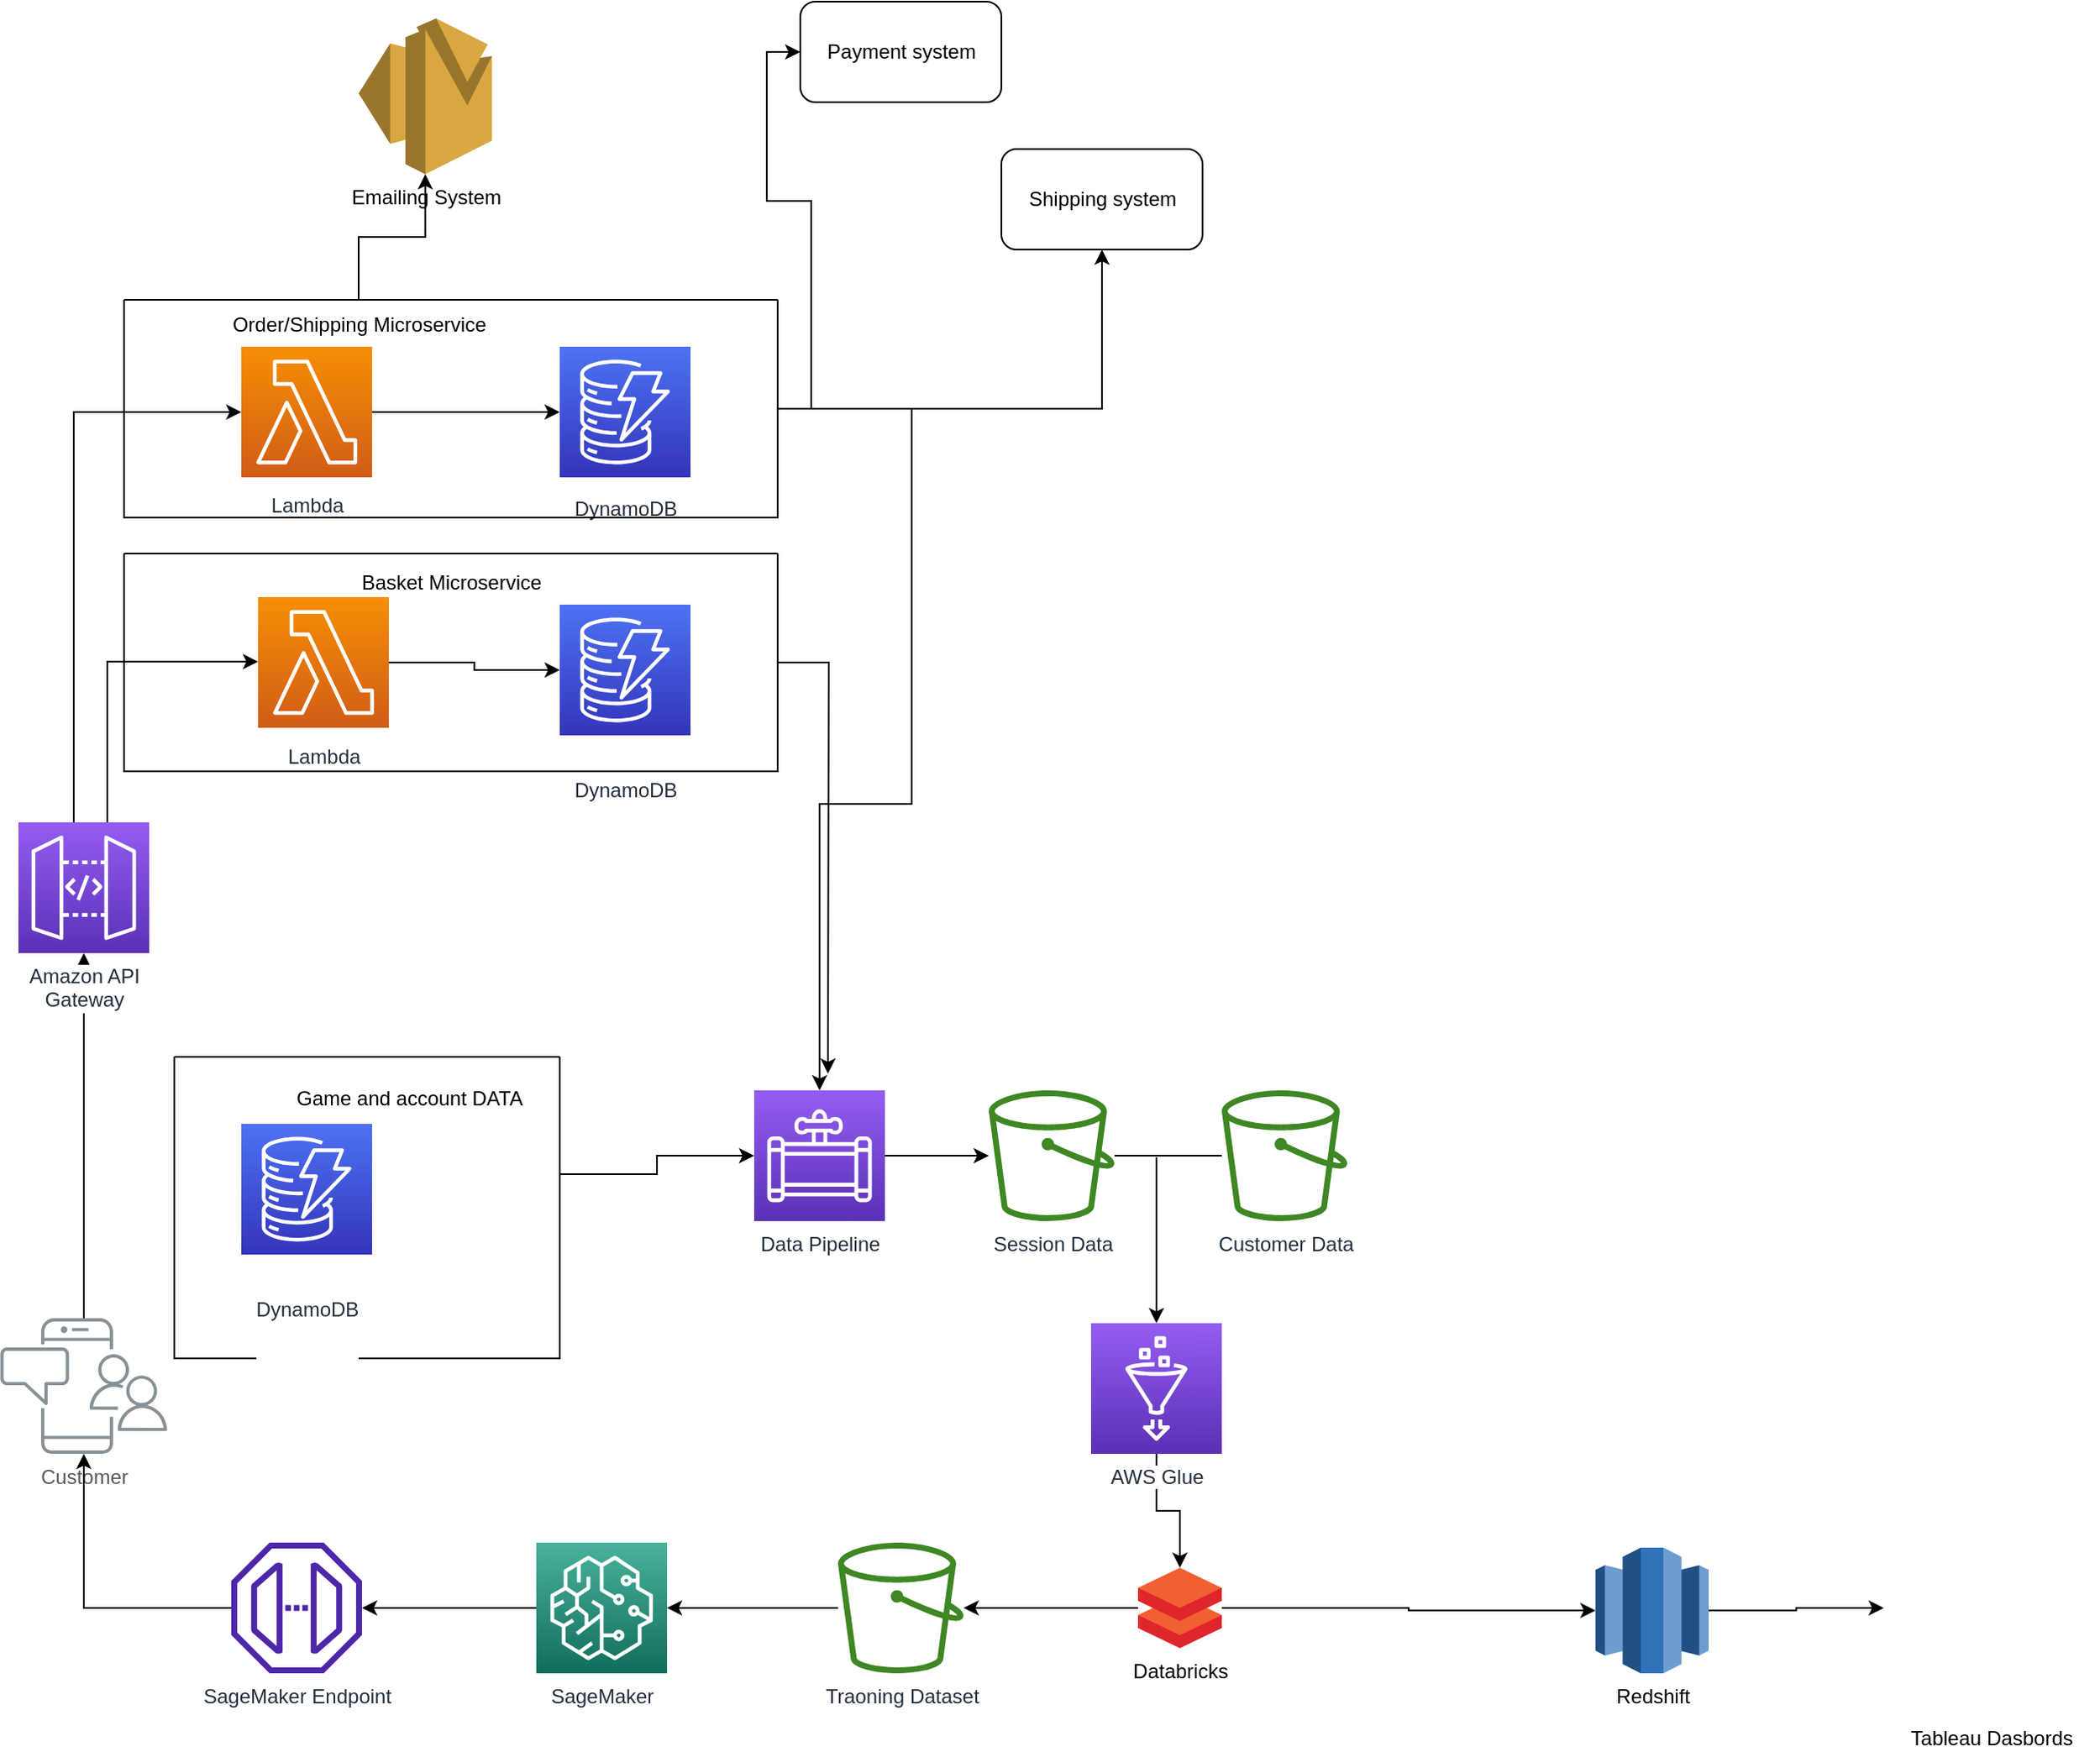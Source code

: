 <mxfile version="20.2.8" type="github">
  <diagram id="Ht1M8jgEwFfnCIfOTk4-" name="Page-1">
    <mxGraphModel dx="2893" dy="1500" grid="1" gridSize="10" guides="1" tooltips="1" connect="1" arrows="1" fold="1" page="1" pageScale="1" pageWidth="1654" pageHeight="1169" math="0" shadow="0">
      <root>
        <mxCell id="0" />
        <mxCell id="1" parent="0" />
        <mxCell id="upP_JpkpyjL7S7ulsonY-70" value="" style="edgeStyle=orthogonalEdgeStyle;rounded=0;orthogonalLoop=1;jettySize=auto;html=1;" edge="1" parent="1" source="UEzPUAAOIrF-is8g5C7q-110" target="UEzPUAAOIrF-is8g5C7q-114">
          <mxGeometry relative="1" as="geometry">
            <mxPoint x="116" y="725.5" as="targetPoint" />
          </mxGeometry>
        </mxCell>
        <mxCell id="UEzPUAAOIrF-is8g5C7q-110" value="Customer" style="outlineConnect=0;gradientColor=none;fontColor=#545B64;strokeColor=none;fillColor=#879196;dashed=0;verticalLabelPosition=bottom;verticalAlign=top;align=center;html=1;fontSize=12;fontStyle=0;aspect=fixed;shape=mxgraph.aws4.illustration_notification;pointerEvents=1;labelBackgroundColor=#ffffff;" parent="1" vertex="1">
          <mxGeometry x="66" y="816" width="100" height="81" as="geometry" />
        </mxCell>
        <mxCell id="upP_JpkpyjL7S7ulsonY-90" value="" style="edgeStyle=orthogonalEdgeStyle;rounded=0;orthogonalLoop=1;jettySize=auto;html=1;" edge="1" parent="1" source="UEzPUAAOIrF-is8g5C7q-114" target="upP_JpkpyjL7S7ulsonY-77">
          <mxGeometry relative="1" as="geometry">
            <mxPoint x="116" y="440" as="targetPoint" />
            <Array as="points">
              <mxPoint x="110" y="275" />
            </Array>
          </mxGeometry>
        </mxCell>
        <mxCell id="upP_JpkpyjL7S7ulsonY-92" value="" style="edgeStyle=orthogonalEdgeStyle;rounded=0;orthogonalLoop=1;jettySize=auto;html=1;" edge="1" parent="1" source="UEzPUAAOIrF-is8g5C7q-114" target="upP_JpkpyjL7S7ulsonY-76">
          <mxGeometry relative="1" as="geometry">
            <mxPoint x="116" y="431" as="targetPoint" />
            <Array as="points">
              <mxPoint x="130" y="424" />
            </Array>
          </mxGeometry>
        </mxCell>
        <mxCell id="UEzPUAAOIrF-is8g5C7q-114" value="Amazon API&lt;br&gt;Gateway&lt;br&gt;" style="outlineConnect=0;fontColor=#232F3E;gradientColor=#945DF2;gradientDirection=north;fillColor=#5A30B5;strokeColor=#ffffff;dashed=0;verticalLabelPosition=bottom;verticalAlign=top;align=center;html=1;fontSize=12;fontStyle=0;aspect=fixed;shape=mxgraph.aws4.resourceIcon;resIcon=mxgraph.aws4.api_gateway;labelBackgroundColor=#ffffff;" parent="1" vertex="1">
          <mxGeometry x="77" y="520" width="78" height="78" as="geometry" />
        </mxCell>
        <mxCell id="upP_JpkpyjL7S7ulsonY-38" value="" style="edgeStyle=orthogonalEdgeStyle;rounded=0;orthogonalLoop=1;jettySize=auto;html=1;" edge="1" parent="1" source="upP_JpkpyjL7S7ulsonY-2" target="upP_JpkpyjL7S7ulsonY-6">
          <mxGeometry relative="1" as="geometry" />
        </mxCell>
        <mxCell id="upP_JpkpyjL7S7ulsonY-2" value="SageMaker" style="sketch=0;points=[[0,0,0],[0.25,0,0],[0.5,0,0],[0.75,0,0],[1,0,0],[0,1,0],[0.25,1,0],[0.5,1,0],[0.75,1,0],[1,1,0],[0,0.25,0],[0,0.5,0],[0,0.75,0],[1,0.25,0],[1,0.5,0],[1,0.75,0]];outlineConnect=0;fontColor=#232F3E;gradientColor=#4AB29A;gradientDirection=north;fillColor=#116D5B;strokeColor=#ffffff;dashed=0;verticalLabelPosition=bottom;verticalAlign=top;align=center;html=1;fontSize=12;fontStyle=0;aspect=fixed;shape=mxgraph.aws4.resourceIcon;resIcon=mxgraph.aws4.sagemaker;" vertex="1" parent="1">
          <mxGeometry x="386" y="950" width="78" height="78" as="geometry" />
        </mxCell>
        <mxCell id="upP_JpkpyjL7S7ulsonY-6" value="SageMaker Endpoint" style="sketch=0;outlineConnect=0;fontColor=#232F3E;gradientColor=none;fillColor=#4D27AA;strokeColor=none;dashed=0;verticalLabelPosition=bottom;verticalAlign=top;align=center;html=1;fontSize=12;fontStyle=0;aspect=fixed;pointerEvents=1;shape=mxgraph.aws4.endpoint;" vertex="1" parent="1">
          <mxGeometry x="204" y="950" width="78" height="78" as="geometry" />
        </mxCell>
        <mxCell id="upP_JpkpyjL7S7ulsonY-11" value="Session Data" style="sketch=0;outlineConnect=0;fontColor=#232F3E;gradientColor=none;fillColor=#3F8624;strokeColor=none;dashed=0;verticalLabelPosition=bottom;verticalAlign=top;align=center;html=1;fontSize=12;fontStyle=0;aspect=fixed;pointerEvents=1;shape=mxgraph.aws4.bucket;" vertex="1" parent="1">
          <mxGeometry x="656" y="680" width="75" height="78" as="geometry" />
        </mxCell>
        <mxCell id="upP_JpkpyjL7S7ulsonY-12" value="Customer Data" style="sketch=0;outlineConnect=0;fontColor=#232F3E;gradientColor=none;fillColor=#3F8624;strokeColor=none;dashed=0;verticalLabelPosition=bottom;verticalAlign=top;align=center;html=1;fontSize=12;fontStyle=0;aspect=fixed;pointerEvents=1;shape=mxgraph.aws4.bucket;" vertex="1" parent="1">
          <mxGeometry x="795" y="680" width="75" height="78" as="geometry" />
        </mxCell>
        <mxCell id="upP_JpkpyjL7S7ulsonY-32" value="" style="edgeStyle=orthogonalEdgeStyle;rounded=0;orthogonalLoop=1;jettySize=auto;html=1;" edge="1" parent="1" source="upP_JpkpyjL7S7ulsonY-14" target="upP_JpkpyjL7S7ulsonY-26">
          <mxGeometry relative="1" as="geometry" />
        </mxCell>
        <mxCell id="upP_JpkpyjL7S7ulsonY-14" value="AWS Glue" style="outlineConnect=0;fontColor=#232F3E;gradientColor=#945DF2;gradientDirection=north;fillColor=#5A30B5;strokeColor=#ffffff;dashed=0;verticalLabelPosition=bottom;verticalAlign=top;align=center;html=1;fontSize=12;fontStyle=0;aspect=fixed;shape=mxgraph.aws4.resourceIcon;resIcon=mxgraph.aws4.glue;labelBackgroundColor=#ffffff;" vertex="1" parent="1">
          <mxGeometry x="717.0" y="819" width="78" height="78" as="geometry" />
        </mxCell>
        <mxCell id="upP_JpkpyjL7S7ulsonY-37" value="" style="edgeStyle=orthogonalEdgeStyle;rounded=0;orthogonalLoop=1;jettySize=auto;html=1;" edge="1" parent="1" source="upP_JpkpyjL7S7ulsonY-18" target="upP_JpkpyjL7S7ulsonY-2">
          <mxGeometry relative="1" as="geometry" />
        </mxCell>
        <mxCell id="upP_JpkpyjL7S7ulsonY-18" value="Traoning Dataset" style="sketch=0;outlineConnect=0;fontColor=#232F3E;gradientColor=none;fillColor=#3F8624;strokeColor=none;dashed=0;verticalLabelPosition=bottom;verticalAlign=top;align=center;html=1;fontSize=12;fontStyle=0;aspect=fixed;pointerEvents=1;shape=mxgraph.aws4.bucket;" vertex="1" parent="1">
          <mxGeometry x="566" y="950" width="75" height="78" as="geometry" />
        </mxCell>
        <mxCell id="upP_JpkpyjL7S7ulsonY-36" value="" style="edgeStyle=orthogonalEdgeStyle;rounded=0;orthogonalLoop=1;jettySize=auto;html=1;" edge="1" parent="1" source="upP_JpkpyjL7S7ulsonY-20" target="upP_JpkpyjL7S7ulsonY-11">
          <mxGeometry relative="1" as="geometry" />
        </mxCell>
        <mxCell id="upP_JpkpyjL7S7ulsonY-20" value="Data Pipeline" style="sketch=0;points=[[0,0,0],[0.25,0,0],[0.5,0,0],[0.75,0,0],[1,0,0],[0,1,0],[0.25,1,0],[0.5,1,0],[0.75,1,0],[1,1,0],[0,0.25,0],[0,0.5,0],[0,0.75,0],[1,0.25,0],[1,0.5,0],[1,0.75,0]];outlineConnect=0;fontColor=#232F3E;gradientColor=#945DF2;gradientDirection=north;fillColor=#5A30B5;strokeColor=#ffffff;dashed=0;verticalLabelPosition=bottom;verticalAlign=top;align=center;html=1;fontSize=12;fontStyle=0;aspect=fixed;shape=mxgraph.aws4.resourceIcon;resIcon=mxgraph.aws4.data_pipeline;" vertex="1" parent="1">
          <mxGeometry x="516" y="680" width="78" height="78" as="geometry" />
        </mxCell>
        <mxCell id="upP_JpkpyjL7S7ulsonY-33" value="" style="edgeStyle=none;rounded=0;orthogonalLoop=1;jettySize=auto;html=1;" edge="1" parent="1" source="upP_JpkpyjL7S7ulsonY-26" target="upP_JpkpyjL7S7ulsonY-18">
          <mxGeometry relative="1" as="geometry" />
        </mxCell>
        <mxCell id="upP_JpkpyjL7S7ulsonY-65" value="" style="edgeStyle=orthogonalEdgeStyle;rounded=0;orthogonalLoop=1;jettySize=auto;html=1;" edge="1" parent="1" source="upP_JpkpyjL7S7ulsonY-26" target="upP_JpkpyjL7S7ulsonY-63">
          <mxGeometry relative="1" as="geometry">
            <mxPoint x="860" y="989" as="targetPoint" />
          </mxGeometry>
        </mxCell>
        <mxCell id="upP_JpkpyjL7S7ulsonY-26" value="Databricks" style="sketch=0;aspect=fixed;html=1;points=[];align=center;image;fontSize=12;image=img/lib/mscae/Databricks.svg;" vertex="1" parent="1">
          <mxGeometry x="745" y="965" width="50" height="48" as="geometry" />
        </mxCell>
        <mxCell id="upP_JpkpyjL7S7ulsonY-27" value="" style="endArrow=none;html=1;rounded=0;" edge="1" parent="1" source="upP_JpkpyjL7S7ulsonY-11" target="upP_JpkpyjL7S7ulsonY-12">
          <mxGeometry width="50" height="50" relative="1" as="geometry">
            <mxPoint x="696" y="810" as="sourcePoint" />
            <mxPoint x="836" y="810" as="targetPoint" />
          </mxGeometry>
        </mxCell>
        <mxCell id="upP_JpkpyjL7S7ulsonY-28" value="" style="endArrow=classic;html=1;rounded=0;" edge="1" parent="1" target="upP_JpkpyjL7S7ulsonY-14">
          <mxGeometry width="50" height="50" relative="1" as="geometry">
            <mxPoint x="756" y="720" as="sourcePoint" />
            <mxPoint x="596" y="860" as="targetPoint" />
          </mxGeometry>
        </mxCell>
        <mxCell id="upP_JpkpyjL7S7ulsonY-39" value="" style="endArrow=classic;html=1;rounded=0;" edge="1" parent="1" source="upP_JpkpyjL7S7ulsonY-6" target="UEzPUAAOIrF-is8g5C7q-110">
          <mxGeometry width="50" height="50" relative="1" as="geometry">
            <mxPoint x="336" y="990" as="sourcePoint" />
            <mxPoint x="386" y="940" as="targetPoint" />
            <Array as="points">
              <mxPoint x="116" y="989" />
            </Array>
          </mxGeometry>
        </mxCell>
        <mxCell id="upP_JpkpyjL7S7ulsonY-119" value="" style="edgeStyle=orthogonalEdgeStyle;rounded=0;orthogonalLoop=1;jettySize=auto;html=1;fontColor=#000000;" edge="1" parent="1" source="upP_JpkpyjL7S7ulsonY-63" target="upP_JpkpyjL7S7ulsonY-118">
          <mxGeometry relative="1" as="geometry" />
        </mxCell>
        <mxCell id="upP_JpkpyjL7S7ulsonY-63" value="Redshift" style="outlineConnect=0;dashed=0;verticalLabelPosition=bottom;verticalAlign=top;align=center;html=1;shape=mxgraph.aws3.redshift;fillColor=#2E73B8;gradientColor=none;" vertex="1" parent="1">
          <mxGeometry x="1018" y="953" width="67.5" height="75" as="geometry" />
        </mxCell>
        <mxCell id="upP_JpkpyjL7S7ulsonY-83" value="" style="edgeStyle=orthogonalEdgeStyle;rounded=0;orthogonalLoop=1;jettySize=auto;html=1;" edge="1" parent="1" source="upP_JpkpyjL7S7ulsonY-76" target="upP_JpkpyjL7S7ulsonY-79">
          <mxGeometry relative="1" as="geometry" />
        </mxCell>
        <mxCell id="upP_JpkpyjL7S7ulsonY-76" value="Lambda" style="outlineConnect=0;fontColor=#232F3E;gradientColor=#F78E04;gradientDirection=north;fillColor=#D05C17;strokeColor=#ffffff;dashed=0;verticalLabelPosition=bottom;verticalAlign=top;align=center;html=1;fontSize=12;fontStyle=0;aspect=fixed;shape=mxgraph.aws4.resourceIcon;resIcon=mxgraph.aws4.lambda;labelBackgroundColor=#ffffff;spacingTop=3;" vertex="1" parent="1">
          <mxGeometry x="220" y="385.5" width="78" height="78" as="geometry" />
        </mxCell>
        <mxCell id="upP_JpkpyjL7S7ulsonY-82" value="" style="edgeStyle=orthogonalEdgeStyle;rounded=0;orthogonalLoop=1;jettySize=auto;html=1;" edge="1" parent="1" source="upP_JpkpyjL7S7ulsonY-77" target="upP_JpkpyjL7S7ulsonY-80">
          <mxGeometry relative="1" as="geometry" />
        </mxCell>
        <mxCell id="upP_JpkpyjL7S7ulsonY-77" value="Lambda" style="outlineConnect=0;fontColor=#232F3E;gradientColor=#F78E04;gradientDirection=north;fillColor=#D05C17;strokeColor=#ffffff;dashed=0;verticalLabelPosition=bottom;verticalAlign=top;align=center;html=1;fontSize=12;fontStyle=0;aspect=fixed;shape=mxgraph.aws4.resourceIcon;resIcon=mxgraph.aws4.lambda;labelBackgroundColor=#ffffff;spacingTop=3;" vertex="1" parent="1">
          <mxGeometry x="210" y="236" width="78" height="78" as="geometry" />
        </mxCell>
        <mxCell id="upP_JpkpyjL7S7ulsonY-79" value="&#xa;&lt;span style=&quot;color: rgb(35, 47, 62); font-family: Helvetica; font-size: 12px; font-style: normal; font-variant-ligatures: normal; font-variant-caps: normal; font-weight: 400; letter-spacing: normal; orphans: 2; text-align: center; text-indent: 0px; text-transform: none; widows: 2; word-spacing: 0px; -webkit-text-stroke-width: 0px; background-color: rgb(255, 255, 255); text-decoration-thickness: initial; text-decoration-style: initial; text-decoration-color: initial; float: none; display: inline !important;&quot;&gt;DynamoDB&lt;/span&gt;&#xa;&#xa;" style="outlineConnect=0;fontColor=#232F3E;gradientColor=#4D72F3;gradientDirection=north;fillColor=#3334B9;strokeColor=#ffffff;dashed=0;verticalLabelPosition=bottom;verticalAlign=top;align=center;html=1;fontSize=12;fontStyle=0;aspect=fixed;shape=mxgraph.aws4.resourceIcon;resIcon=mxgraph.aws4.dynamodb;labelBackgroundColor=#ffffff;spacingTop=5;" vertex="1" parent="1">
          <mxGeometry x="400.0" y="390" width="78" height="78" as="geometry" />
        </mxCell>
        <mxCell id="upP_JpkpyjL7S7ulsonY-80" value="DynamoDB" style="outlineConnect=0;fontColor=#232F3E;gradientColor=#4D72F3;gradientDirection=north;fillColor=#3334B9;strokeColor=#ffffff;dashed=0;verticalLabelPosition=bottom;verticalAlign=top;align=center;html=1;fontSize=12;fontStyle=0;aspect=fixed;shape=mxgraph.aws4.resourceIcon;resIcon=mxgraph.aws4.dynamodb;labelBackgroundColor=#ffffff;spacingTop=5;" vertex="1" parent="1">
          <mxGeometry x="400.0" y="236" width="78" height="78" as="geometry" />
        </mxCell>
        <mxCell id="upP_JpkpyjL7S7ulsonY-102" value="" style="edgeStyle=orthogonalEdgeStyle;rounded=0;orthogonalLoop=1;jettySize=auto;html=1;fontColor=#000000;entryX=0;entryY=0.5;entryDx=0;entryDy=0;" edge="1" parent="1" source="upP_JpkpyjL7S7ulsonY-93" target="upP_JpkpyjL7S7ulsonY-97">
          <mxGeometry relative="1" as="geometry">
            <mxPoint x="335" y="63" as="targetPoint" />
          </mxGeometry>
        </mxCell>
        <mxCell id="upP_JpkpyjL7S7ulsonY-104" value="" style="edgeStyle=orthogonalEdgeStyle;rounded=0;orthogonalLoop=1;jettySize=auto;html=1;fontColor=#000000;entryX=0.5;entryY=1;entryDx=0;entryDy=0;" edge="1" parent="1" source="upP_JpkpyjL7S7ulsonY-93" target="upP_JpkpyjL7S7ulsonY-98">
          <mxGeometry relative="1" as="geometry">
            <mxPoint x="805" y="273" as="targetPoint" />
          </mxGeometry>
        </mxCell>
        <mxCell id="upP_JpkpyjL7S7ulsonY-110" value="" style="edgeStyle=orthogonalEdgeStyle;rounded=0;orthogonalLoop=1;jettySize=auto;html=1;fontColor=#000000;entryX=0.5;entryY=0;entryDx=0;entryDy=0;entryPerimeter=0;" edge="1" parent="1" source="upP_JpkpyjL7S7ulsonY-93" target="upP_JpkpyjL7S7ulsonY-20">
          <mxGeometry relative="1" as="geometry">
            <mxPoint x="805" y="273" as="targetPoint" />
            <Array as="points">
              <mxPoint x="610" y="273" />
              <mxPoint x="610" y="509" />
              <mxPoint x="555" y="509" />
            </Array>
          </mxGeometry>
        </mxCell>
        <mxCell id="upP_JpkpyjL7S7ulsonY-93" value="" style="swimlane;startSize=0;" vertex="1" parent="1">
          <mxGeometry x="140" y="208" width="390" height="130" as="geometry" />
        </mxCell>
        <mxCell id="upP_JpkpyjL7S7ulsonY-88" value="Order/Shipping Microservice" style="text;html=1;align=center;verticalAlign=middle;resizable=0;points=[];autosize=1;strokeColor=none;fillColor=none;" vertex="1" parent="upP_JpkpyjL7S7ulsonY-93">
          <mxGeometry x="55" width="170" height="30" as="geometry" />
        </mxCell>
        <mxCell id="upP_JpkpyjL7S7ulsonY-114" value="" style="edgeStyle=orthogonalEdgeStyle;rounded=0;orthogonalLoop=1;jettySize=auto;html=1;fontColor=#000000;" edge="1" parent="1" source="upP_JpkpyjL7S7ulsonY-95">
          <mxGeometry relative="1" as="geometry">
            <mxPoint x="560" y="670" as="targetPoint" />
          </mxGeometry>
        </mxCell>
        <mxCell id="upP_JpkpyjL7S7ulsonY-95" value="" style="swimlane;startSize=0;" vertex="1" parent="1">
          <mxGeometry x="140" y="359.5" width="390" height="130" as="geometry" />
        </mxCell>
        <mxCell id="upP_JpkpyjL7S7ulsonY-85" value="Basket Microservice" style="text;html=1;align=center;verticalAlign=middle;resizable=0;points=[];autosize=1;strokeColor=none;fillColor=none;" vertex="1" parent="upP_JpkpyjL7S7ulsonY-95">
          <mxGeometry x="130" y="2" width="130" height="30" as="geometry" />
        </mxCell>
        <mxCell id="upP_JpkpyjL7S7ulsonY-97" value="Payment system" style="rounded=1;whiteSpace=wrap;html=1;fontColor=#000000;labelBackgroundColor=none;labelBorderColor=none;" vertex="1" parent="1">
          <mxGeometry x="543.5" y="30" width="120" height="60" as="geometry" />
        </mxCell>
        <mxCell id="upP_JpkpyjL7S7ulsonY-98" value="Shipping system" style="rounded=1;whiteSpace=wrap;html=1;fontColor=#000000;labelBackgroundColor=none;labelBorderColor=none;" vertex="1" parent="1">
          <mxGeometry x="663.5" y="118" width="120" height="60" as="geometry" />
        </mxCell>
        <mxCell id="upP_JpkpyjL7S7ulsonY-106" value="Emailing System" style="outlineConnect=0;dashed=0;verticalLabelPosition=bottom;verticalAlign=top;align=center;html=1;shape=mxgraph.aws3.ses;fillColor=#D9A741;gradientColor=none;labelBackgroundColor=none;labelBorderColor=none;fontColor=#000000;" vertex="1" parent="1">
          <mxGeometry x="280" y="40" width="79.5" height="93" as="geometry" />
        </mxCell>
        <mxCell id="upP_JpkpyjL7S7ulsonY-107" value="" style="edgeStyle=orthogonalEdgeStyle;rounded=0;orthogonalLoop=1;jettySize=auto;html=1;fontColor=#000000;" edge="1" parent="1" source="upP_JpkpyjL7S7ulsonY-88" target="upP_JpkpyjL7S7ulsonY-106">
          <mxGeometry relative="1" as="geometry" />
        </mxCell>
        <mxCell id="upP_JpkpyjL7S7ulsonY-117" value="" style="edgeStyle=orthogonalEdgeStyle;rounded=0;orthogonalLoop=1;jettySize=auto;html=1;fontColor=#000000;entryX=0;entryY=0.5;entryDx=0;entryDy=0;entryPerimeter=0;" edge="1" parent="1" target="upP_JpkpyjL7S7ulsonY-20">
          <mxGeometry relative="1" as="geometry">
            <mxPoint x="400" y="673.0" as="sourcePoint" />
            <mxPoint x="560" y="680" as="targetPoint" />
            <Array as="points">
              <mxPoint x="400" y="730" />
              <mxPoint x="458" y="730" />
              <mxPoint x="458" y="719" />
            </Array>
          </mxGeometry>
        </mxCell>
        <mxCell id="upP_JpkpyjL7S7ulsonY-118" value="Tableau Dasbords&lt;br&gt;" style="shape=image;html=1;verticalAlign=top;verticalLabelPosition=bottom;labelBackgroundColor=#ffffff;imageAspect=0;aspect=fixed;image=https://cdn1.iconfinder.com/data/icons/ionicons-fill-vol-2/512/logo-tableau-128.png;labelBorderColor=none;fontColor=#000000;" vertex="1" parent="1">
          <mxGeometry x="1190" y="925" width="128" height="128" as="geometry" />
        </mxCell>
        <mxCell id="upP_JpkpyjL7S7ulsonY-122" value="" style="swimlane;startSize=0;" vertex="1" parent="1">
          <mxGeometry x="170" y="660" width="230" height="180" as="geometry" />
        </mxCell>
        <mxCell id="upP_JpkpyjL7S7ulsonY-123" value="Game and account DATA" style="text;html=1;align=center;verticalAlign=middle;resizable=0;points=[];autosize=1;strokeColor=none;fillColor=none;" vertex="1" parent="upP_JpkpyjL7S7ulsonY-122">
          <mxGeometry x="60" y="10" width="160" height="30" as="geometry" />
        </mxCell>
        <mxCell id="upP_JpkpyjL7S7ulsonY-120" value="&#xa;&lt;span style=&quot;color: rgb(35, 47, 62); font-family: Helvetica; font-size: 12px; font-style: normal; font-variant-ligatures: normal; font-variant-caps: normal; font-weight: 400; letter-spacing: normal; orphans: 2; text-align: center; text-indent: 0px; text-transform: none; widows: 2; word-spacing: 0px; -webkit-text-stroke-width: 0px; background-color: rgb(255, 255, 255); text-decoration-thickness: initial; text-decoration-style: initial; text-decoration-color: initial; float: none; display: inline !important;&quot;&gt;DynamoDB&lt;/span&gt;&#xa;&#xa;" style="outlineConnect=0;fontColor=#232F3E;gradientColor=#4D72F3;gradientDirection=north;fillColor=#3334B9;strokeColor=#ffffff;dashed=0;verticalLabelPosition=bottom;verticalAlign=top;align=center;html=1;fontSize=12;fontStyle=0;aspect=fixed;shape=mxgraph.aws4.resourceIcon;resIcon=mxgraph.aws4.dynamodb;labelBackgroundColor=#ffffff;spacingTop=5;" vertex="1" parent="upP_JpkpyjL7S7ulsonY-122">
          <mxGeometry x="40.0" y="40" width="78" height="78" as="geometry" />
        </mxCell>
      </root>
    </mxGraphModel>
  </diagram>
</mxfile>
